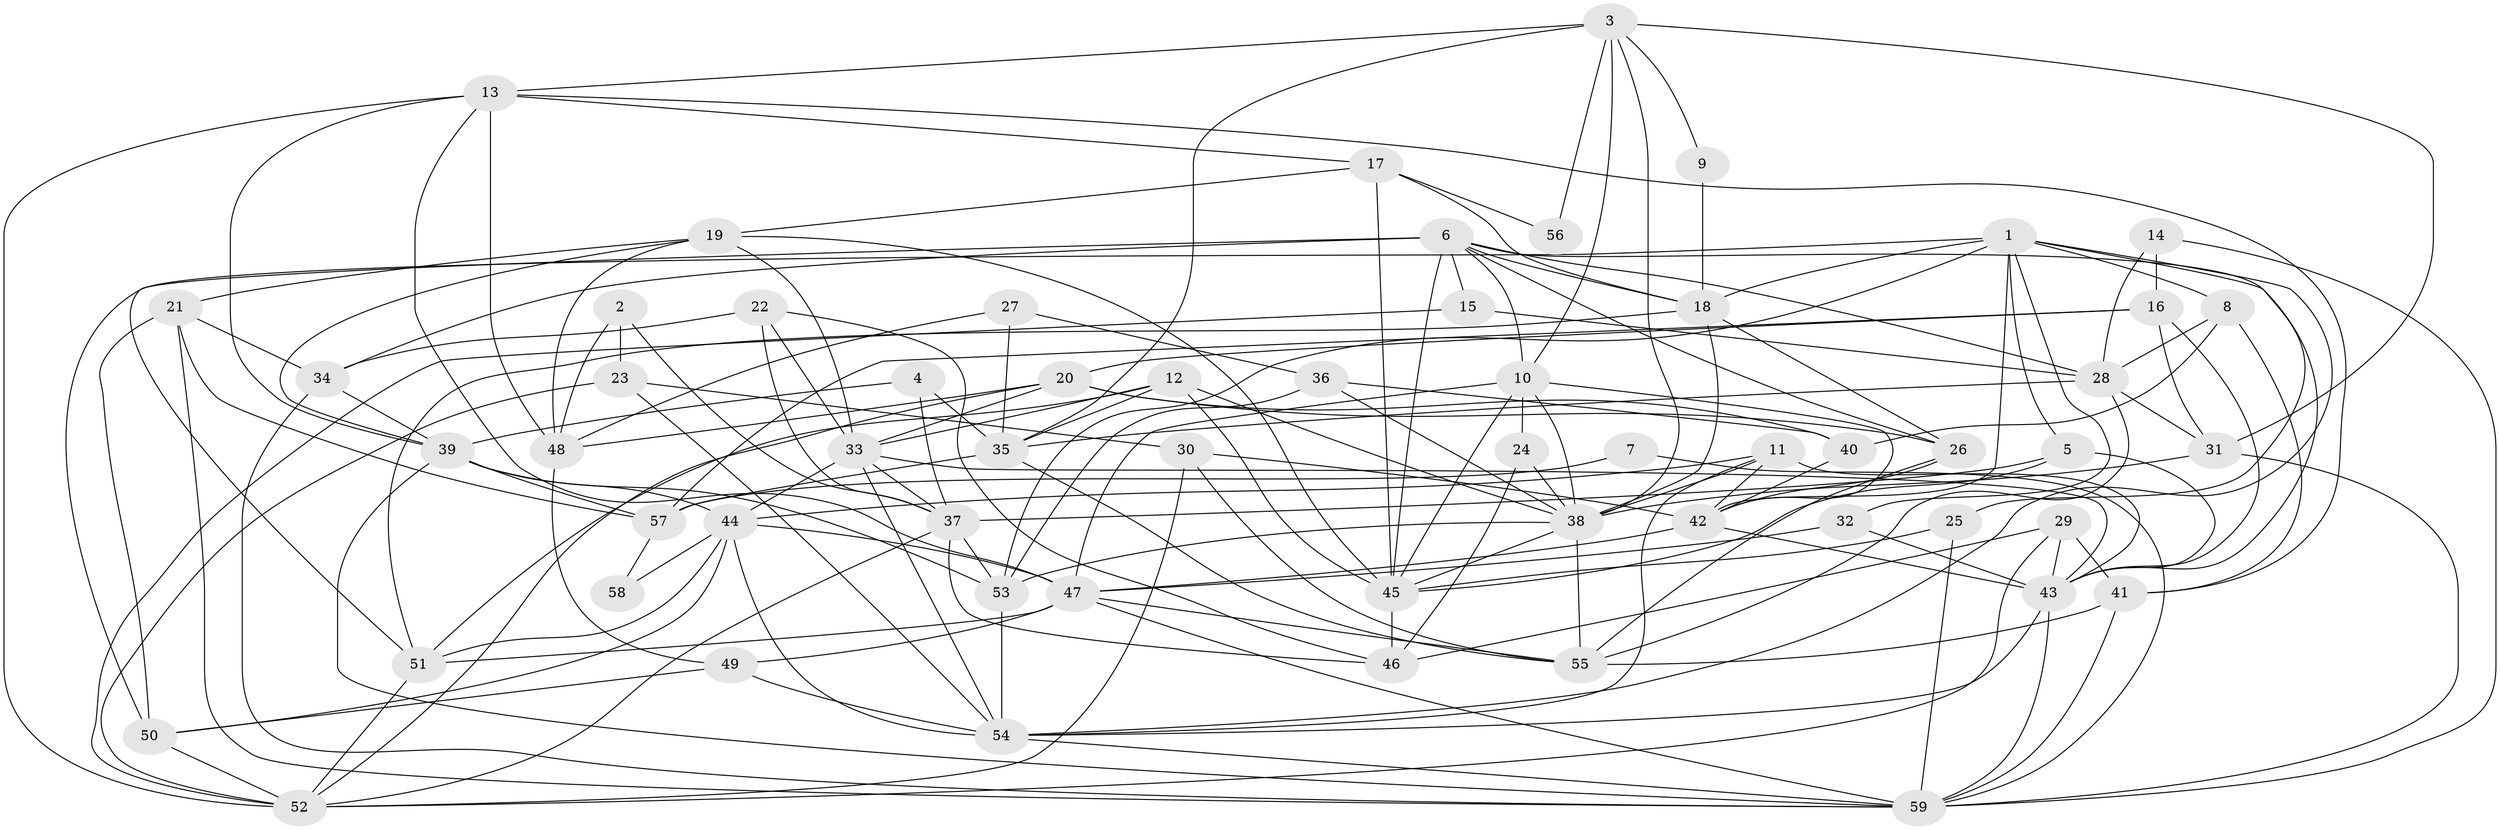 // original degree distribution, {4: 0.3247863247863248, 7: 0.02564102564102564, 2: 0.1111111111111111, 3: 0.26495726495726496, 5: 0.17094017094017094, 6: 0.08547008547008547, 8: 0.017094017094017096}
// Generated by graph-tools (version 1.1) at 2025/50/03/09/25 03:50:13]
// undirected, 59 vertices, 167 edges
graph export_dot {
graph [start="1"]
  node [color=gray90,style=filled];
  1;
  2;
  3;
  4;
  5;
  6;
  7;
  8;
  9;
  10;
  11;
  12;
  13;
  14;
  15;
  16;
  17;
  18;
  19;
  20;
  21;
  22;
  23;
  24;
  25;
  26;
  27;
  28;
  29;
  30;
  31;
  32;
  33;
  34;
  35;
  36;
  37;
  38;
  39;
  40;
  41;
  42;
  43;
  44;
  45;
  46;
  47;
  48;
  49;
  50;
  51;
  52;
  53;
  54;
  55;
  56;
  57;
  58;
  59;
  1 -- 5 [weight=1.0];
  1 -- 8 [weight=1.0];
  1 -- 18 [weight=1.0];
  1 -- 25 [weight=1.0];
  1 -- 32 [weight=1.0];
  1 -- 42 [weight=1.0];
  1 -- 50 [weight=1.0];
  1 -- 53 [weight=1.0];
  1 -- 54 [weight=1.0];
  2 -- 23 [weight=1.0];
  2 -- 37 [weight=1.0];
  2 -- 48 [weight=1.0];
  3 -- 9 [weight=1.0];
  3 -- 10 [weight=1.0];
  3 -- 13 [weight=1.0];
  3 -- 31 [weight=1.0];
  3 -- 35 [weight=1.0];
  3 -- 38 [weight=1.0];
  3 -- 56 [weight=1.0];
  4 -- 35 [weight=1.0];
  4 -- 37 [weight=1.0];
  4 -- 39 [weight=1.0];
  5 -- 37 [weight=1.0];
  5 -- 43 [weight=1.0];
  5 -- 45 [weight=1.0];
  6 -- 10 [weight=1.0];
  6 -- 15 [weight=1.0];
  6 -- 18 [weight=1.0];
  6 -- 26 [weight=1.0];
  6 -- 28 [weight=1.0];
  6 -- 34 [weight=1.0];
  6 -- 43 [weight=1.0];
  6 -- 45 [weight=1.0];
  6 -- 51 [weight=1.0];
  7 -- 57 [weight=1.0];
  7 -- 59 [weight=1.0];
  8 -- 28 [weight=1.0];
  8 -- 40 [weight=1.0];
  8 -- 41 [weight=1.0];
  9 -- 18 [weight=1.0];
  10 -- 24 [weight=1.0];
  10 -- 38 [weight=1.0];
  10 -- 42 [weight=1.0];
  10 -- 45 [weight=1.0];
  10 -- 47 [weight=1.0];
  11 -- 38 [weight=1.0];
  11 -- 42 [weight=1.0];
  11 -- 43 [weight=1.0];
  11 -- 44 [weight=1.0];
  11 -- 54 [weight=1.0];
  12 -- 33 [weight=1.0];
  12 -- 35 [weight=1.0];
  12 -- 38 [weight=1.0];
  12 -- 45 [weight=1.0];
  12 -- 51 [weight=1.0];
  13 -- 17 [weight=1.0];
  13 -- 39 [weight=1.0];
  13 -- 41 [weight=1.0];
  13 -- 47 [weight=1.0];
  13 -- 48 [weight=1.0];
  13 -- 52 [weight=1.0];
  14 -- 16 [weight=1.0];
  14 -- 28 [weight=1.0];
  14 -- 59 [weight=1.0];
  15 -- 28 [weight=1.0];
  15 -- 52 [weight=1.0];
  16 -- 20 [weight=1.0];
  16 -- 31 [weight=1.0];
  16 -- 43 [weight=1.0];
  16 -- 57 [weight=1.0];
  17 -- 18 [weight=1.0];
  17 -- 19 [weight=1.0];
  17 -- 45 [weight=2.0];
  17 -- 56 [weight=1.0];
  18 -- 26 [weight=1.0];
  18 -- 38 [weight=1.0];
  18 -- 51 [weight=1.0];
  19 -- 21 [weight=1.0];
  19 -- 33 [weight=1.0];
  19 -- 39 [weight=1.0];
  19 -- 45 [weight=1.0];
  19 -- 48 [weight=1.0];
  20 -- 26 [weight=1.0];
  20 -- 33 [weight=1.0];
  20 -- 40 [weight=1.0];
  20 -- 48 [weight=1.0];
  20 -- 52 [weight=1.0];
  21 -- 34 [weight=1.0];
  21 -- 50 [weight=1.0];
  21 -- 57 [weight=1.0];
  21 -- 59 [weight=1.0];
  22 -- 33 [weight=1.0];
  22 -- 34 [weight=1.0];
  22 -- 37 [weight=1.0];
  22 -- 46 [weight=1.0];
  23 -- 30 [weight=1.0];
  23 -- 52 [weight=1.0];
  23 -- 54 [weight=1.0];
  24 -- 38 [weight=1.0];
  24 -- 46 [weight=1.0];
  25 -- 45 [weight=1.0];
  25 -- 59 [weight=1.0];
  26 -- 42 [weight=1.0];
  26 -- 55 [weight=1.0];
  27 -- 35 [weight=1.0];
  27 -- 36 [weight=1.0];
  27 -- 48 [weight=1.0];
  28 -- 31 [weight=1.0];
  28 -- 35 [weight=1.0];
  28 -- 55 [weight=1.0];
  29 -- 41 [weight=1.0];
  29 -- 43 [weight=1.0];
  29 -- 46 [weight=1.0];
  29 -- 52 [weight=1.0];
  30 -- 42 [weight=1.0];
  30 -- 52 [weight=1.0];
  30 -- 55 [weight=1.0];
  31 -- 38 [weight=1.0];
  31 -- 59 [weight=1.0];
  32 -- 43 [weight=1.0];
  32 -- 47 [weight=1.0];
  33 -- 37 [weight=1.0];
  33 -- 43 [weight=1.0];
  33 -- 44 [weight=1.0];
  33 -- 54 [weight=1.0];
  34 -- 39 [weight=1.0];
  34 -- 59 [weight=1.0];
  35 -- 55 [weight=1.0];
  35 -- 57 [weight=1.0];
  36 -- 38 [weight=1.0];
  36 -- 40 [weight=1.0];
  36 -- 53 [weight=2.0];
  37 -- 46 [weight=1.0];
  37 -- 52 [weight=1.0];
  37 -- 53 [weight=1.0];
  38 -- 45 [weight=1.0];
  38 -- 53 [weight=1.0];
  38 -- 55 [weight=1.0];
  39 -- 44 [weight=1.0];
  39 -- 53 [weight=1.0];
  39 -- 57 [weight=1.0];
  39 -- 59 [weight=1.0];
  40 -- 42 [weight=1.0];
  41 -- 55 [weight=1.0];
  41 -- 59 [weight=1.0];
  42 -- 43 [weight=1.0];
  42 -- 47 [weight=1.0];
  43 -- 54 [weight=1.0];
  43 -- 59 [weight=1.0];
  44 -- 47 [weight=1.0];
  44 -- 50 [weight=1.0];
  44 -- 51 [weight=1.0];
  44 -- 54 [weight=1.0];
  44 -- 58 [weight=1.0];
  45 -- 46 [weight=1.0];
  47 -- 49 [weight=1.0];
  47 -- 51 [weight=1.0];
  47 -- 55 [weight=1.0];
  47 -- 59 [weight=1.0];
  48 -- 49 [weight=1.0];
  49 -- 50 [weight=1.0];
  49 -- 54 [weight=1.0];
  50 -- 52 [weight=1.0];
  51 -- 52 [weight=1.0];
  53 -- 54 [weight=1.0];
  54 -- 59 [weight=1.0];
  57 -- 58 [weight=1.0];
}
